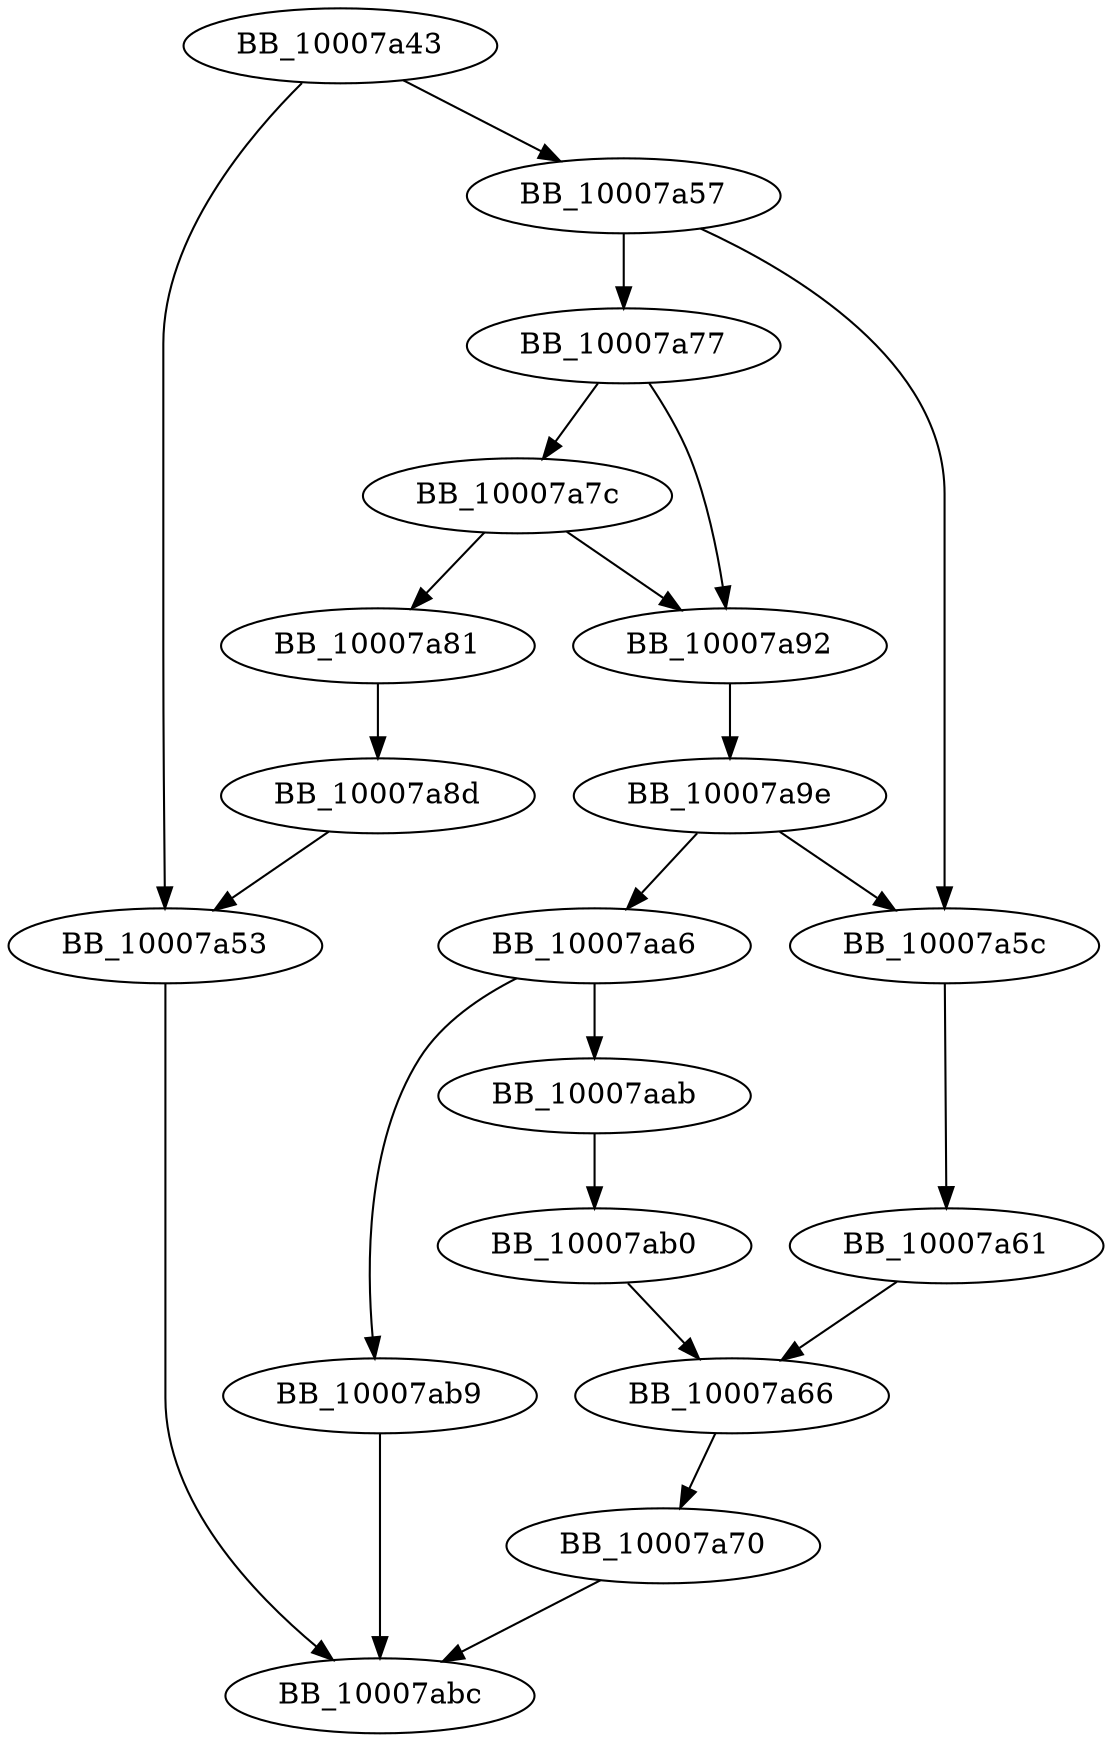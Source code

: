DiGraph _memcpy_s{
BB_10007a43->BB_10007a53
BB_10007a43->BB_10007a57
BB_10007a53->BB_10007abc
BB_10007a57->BB_10007a5c
BB_10007a57->BB_10007a77
BB_10007a5c->BB_10007a61
BB_10007a61->BB_10007a66
BB_10007a66->BB_10007a70
BB_10007a70->BB_10007abc
BB_10007a77->BB_10007a7c
BB_10007a77->BB_10007a92
BB_10007a7c->BB_10007a81
BB_10007a7c->BB_10007a92
BB_10007a81->BB_10007a8d
BB_10007a8d->BB_10007a53
BB_10007a92->BB_10007a9e
BB_10007a9e->BB_10007a5c
BB_10007a9e->BB_10007aa6
BB_10007aa6->BB_10007aab
BB_10007aa6->BB_10007ab9
BB_10007aab->BB_10007ab0
BB_10007ab0->BB_10007a66
BB_10007ab9->BB_10007abc
}
